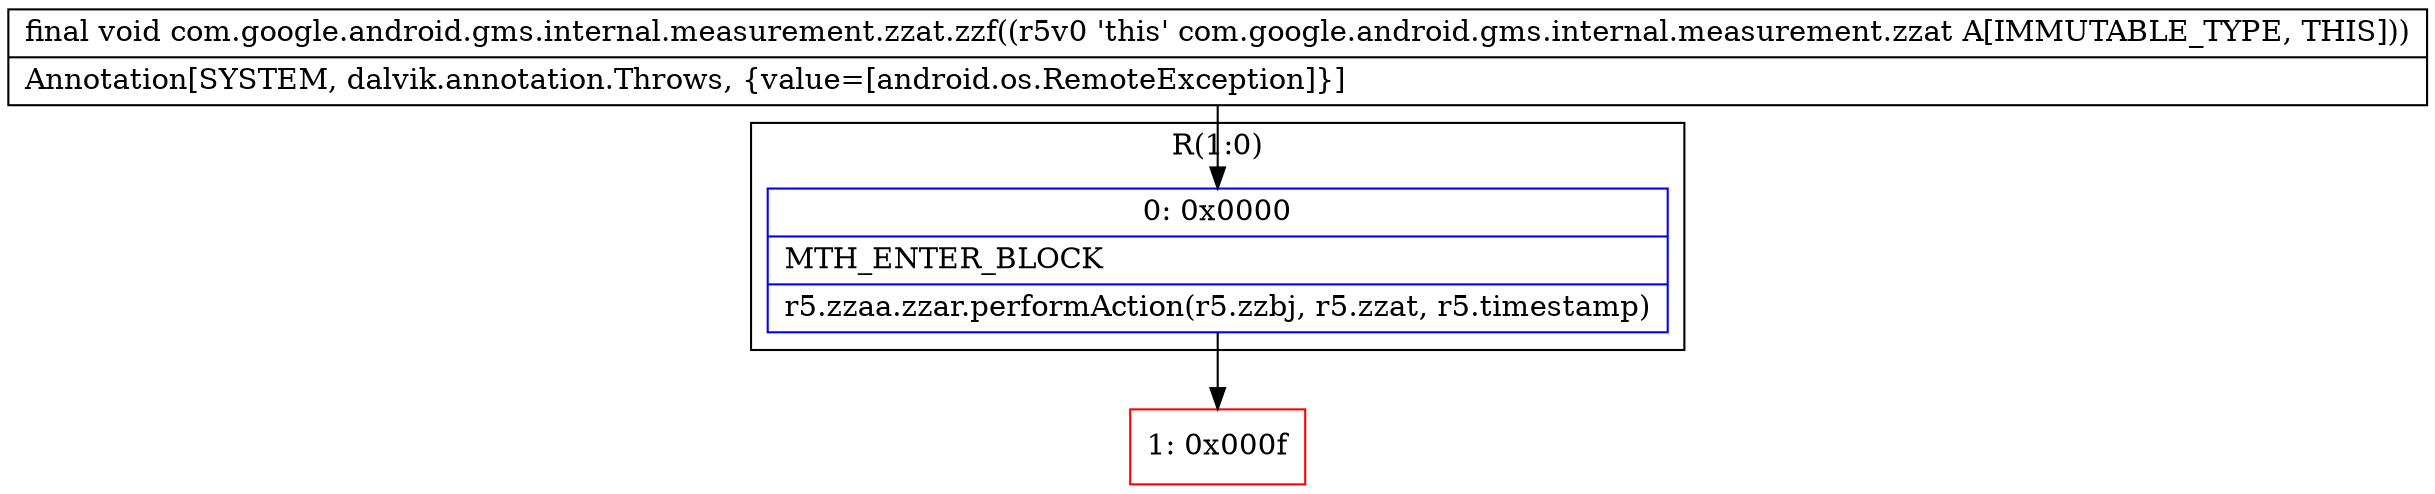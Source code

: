 digraph "CFG forcom.google.android.gms.internal.measurement.zzat.zzf()V" {
subgraph cluster_Region_1837117292 {
label = "R(1:0)";
node [shape=record,color=blue];
Node_0 [shape=record,label="{0\:\ 0x0000|MTH_ENTER_BLOCK\l|r5.zzaa.zzar.performAction(r5.zzbj, r5.zzat, r5.timestamp)\l}"];
}
Node_1 [shape=record,color=red,label="{1\:\ 0x000f}"];
MethodNode[shape=record,label="{final void com.google.android.gms.internal.measurement.zzat.zzf((r5v0 'this' com.google.android.gms.internal.measurement.zzat A[IMMUTABLE_TYPE, THIS]))  | Annotation[SYSTEM, dalvik.annotation.Throws, \{value=[android.os.RemoteException]\}]\l}"];
MethodNode -> Node_0;
Node_0 -> Node_1;
}

